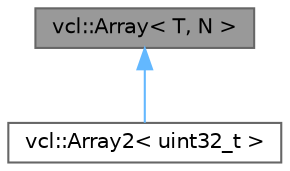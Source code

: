 digraph "vcl::Array&lt; T, N &gt;"
{
 // LATEX_PDF_SIZE
  bgcolor="transparent";
  edge [fontname=Helvetica,fontsize=10,labelfontname=Helvetica,labelfontsize=10];
  node [fontname=Helvetica,fontsize=10,shape=box,height=0.2,width=0.4];
  Node1 [label="vcl::Array\< T, N \>",height=0.2,width=0.4,color="gray40", fillcolor="grey60", style="filled", fontcolor="black",tooltip="The Array class is a dynamically allocated N-dimensional array, stored in RowWise mode...."];
  Node1 -> Node2 [dir="back",color="steelblue1",style="solid"];
  Node2 [label="vcl::Array2\< uint32_t \>",height=0.2,width=0.4,color="gray40", fillcolor="white", style="filled",URL="$classvcl_1_1Array2.html",tooltip=" "];
}
